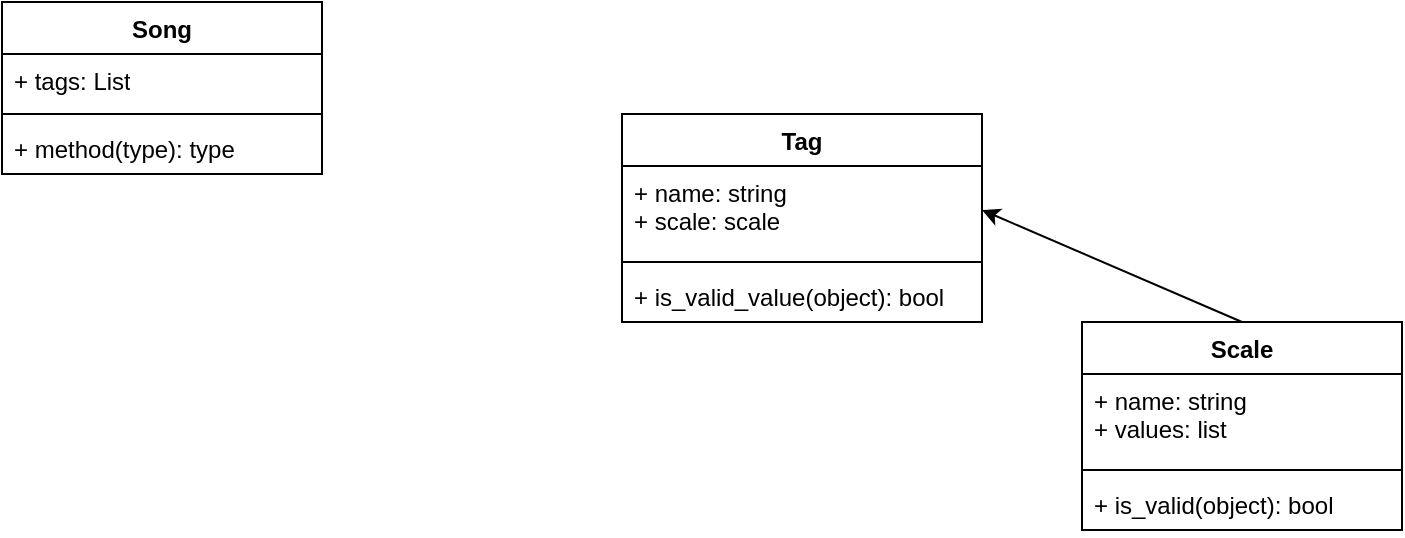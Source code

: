 <mxfile>
    <diagram id="R2lEEEUBdFMjLlhIrx00" name="Page-1">
        <mxGraphModel dx="832" dy="568" grid="1" gridSize="10" guides="1" tooltips="1" connect="1" arrows="1" fold="1" page="1" pageScale="1" pageWidth="850" pageHeight="1100" math="0" shadow="0" extFonts="Permanent Marker^https://fonts.googleapis.com/css?family=Permanent+Marker">
            <root>
                <mxCell id="0"/>
                <mxCell id="1" parent="0"/>
                <mxCell id="OesREsNBxLrQhSTL35z--1" value="Song" style="swimlane;fontStyle=1;align=center;verticalAlign=top;childLayout=stackLayout;horizontal=1;startSize=26;horizontalStack=0;resizeParent=1;resizeParentMax=0;resizeLast=0;collapsible=1;marginBottom=0;whiteSpace=wrap;html=1;" parent="1" vertex="1">
                    <mxGeometry x="70" y="60" width="160" height="86" as="geometry"/>
                </mxCell>
                <mxCell id="OesREsNBxLrQhSTL35z--2" value="+ tags: List" style="text;strokeColor=none;fillColor=none;align=left;verticalAlign=top;spacingLeft=4;spacingRight=4;overflow=hidden;rotatable=0;points=[[0,0.5],[1,0.5]];portConstraint=eastwest;whiteSpace=wrap;html=1;" parent="OesREsNBxLrQhSTL35z--1" vertex="1">
                    <mxGeometry y="26" width="160" height="26" as="geometry"/>
                </mxCell>
                <mxCell id="OesREsNBxLrQhSTL35z--3" value="" style="line;strokeWidth=1;fillColor=none;align=left;verticalAlign=middle;spacingTop=-1;spacingLeft=3;spacingRight=3;rotatable=0;labelPosition=right;points=[];portConstraint=eastwest;strokeColor=inherit;" parent="OesREsNBxLrQhSTL35z--1" vertex="1">
                    <mxGeometry y="52" width="160" height="8" as="geometry"/>
                </mxCell>
                <mxCell id="OesREsNBxLrQhSTL35z--4" value="+ method(type): type" style="text;strokeColor=none;fillColor=none;align=left;verticalAlign=top;spacingLeft=4;spacingRight=4;overflow=hidden;rotatable=0;points=[[0,0.5],[1,0.5]];portConstraint=eastwest;whiteSpace=wrap;html=1;" parent="OesREsNBxLrQhSTL35z--1" vertex="1">
                    <mxGeometry y="60" width="160" height="26" as="geometry"/>
                </mxCell>
                <mxCell id="2" value="Scale" style="swimlane;fontStyle=1;align=center;verticalAlign=top;childLayout=stackLayout;horizontal=1;startSize=26;horizontalStack=0;resizeParent=1;resizeParentMax=0;resizeLast=0;collapsible=1;marginBottom=0;" vertex="1" parent="1">
                    <mxGeometry x="610" y="220" width="160" height="104" as="geometry"/>
                </mxCell>
                <mxCell id="3" value="+ name: string&#10;+ values: list" style="text;strokeColor=none;fillColor=none;align=left;verticalAlign=top;spacingLeft=4;spacingRight=4;overflow=hidden;rotatable=0;points=[[0,0.5],[1,0.5]];portConstraint=eastwest;" vertex="1" parent="2">
                    <mxGeometry y="26" width="160" height="44" as="geometry"/>
                </mxCell>
                <mxCell id="4" value="" style="line;strokeWidth=1;fillColor=none;align=left;verticalAlign=middle;spacingTop=-1;spacingLeft=3;spacingRight=3;rotatable=0;labelPosition=right;points=[];portConstraint=eastwest;strokeColor=inherit;" vertex="1" parent="2">
                    <mxGeometry y="70" width="160" height="8" as="geometry"/>
                </mxCell>
                <mxCell id="5" value="+ is_valid(object): bool" style="text;strokeColor=none;fillColor=none;align=left;verticalAlign=top;spacingLeft=4;spacingRight=4;overflow=hidden;rotatable=0;points=[[0,0.5],[1,0.5]];portConstraint=eastwest;" vertex="1" parent="2">
                    <mxGeometry y="78" width="160" height="26" as="geometry"/>
                </mxCell>
                <mxCell id="18" style="edgeStyle=none;html=1;exitX=0.5;exitY=0;exitDx=0;exitDy=0;entryX=1;entryY=0.5;entryDx=0;entryDy=0;" edge="1" parent="1" source="2" target="35">
                    <mxGeometry relative="1" as="geometry">
                        <mxPoint x="110" y="294" as="sourcePoint"/>
                        <mxPoint x="250" y="194" as="targetPoint"/>
                    </mxGeometry>
                </mxCell>
                <mxCell id="34" value="Tag" style="swimlane;fontStyle=1;align=center;verticalAlign=top;childLayout=stackLayout;horizontal=1;startSize=26;horizontalStack=0;resizeParent=1;resizeParentMax=0;resizeLast=0;collapsible=1;marginBottom=0;" vertex="1" parent="1">
                    <mxGeometry x="380" y="116" width="180" height="104" as="geometry"/>
                </mxCell>
                <mxCell id="35" value="+ name: string&#10;+ scale: scale" style="text;strokeColor=none;fillColor=none;align=left;verticalAlign=top;spacingLeft=4;spacingRight=4;overflow=hidden;rotatable=0;points=[[0,0.5],[1,0.5]];portConstraint=eastwest;" vertex="1" parent="34">
                    <mxGeometry y="26" width="180" height="44" as="geometry"/>
                </mxCell>
                <mxCell id="36" value="" style="line;strokeWidth=1;fillColor=none;align=left;verticalAlign=middle;spacingTop=-1;spacingLeft=3;spacingRight=3;rotatable=0;labelPosition=right;points=[];portConstraint=eastwest;strokeColor=inherit;" vertex="1" parent="34">
                    <mxGeometry y="70" width="180" height="8" as="geometry"/>
                </mxCell>
                <mxCell id="37" value="+ is_valid_value(object): bool" style="text;strokeColor=none;fillColor=none;align=left;verticalAlign=top;spacingLeft=4;spacingRight=4;overflow=hidden;rotatable=0;points=[[0,0.5],[1,0.5]];portConstraint=eastwest;" vertex="1" parent="34">
                    <mxGeometry y="78" width="180" height="26" as="geometry"/>
                </mxCell>
            </root>
        </mxGraphModel>
    </diagram>
</mxfile>